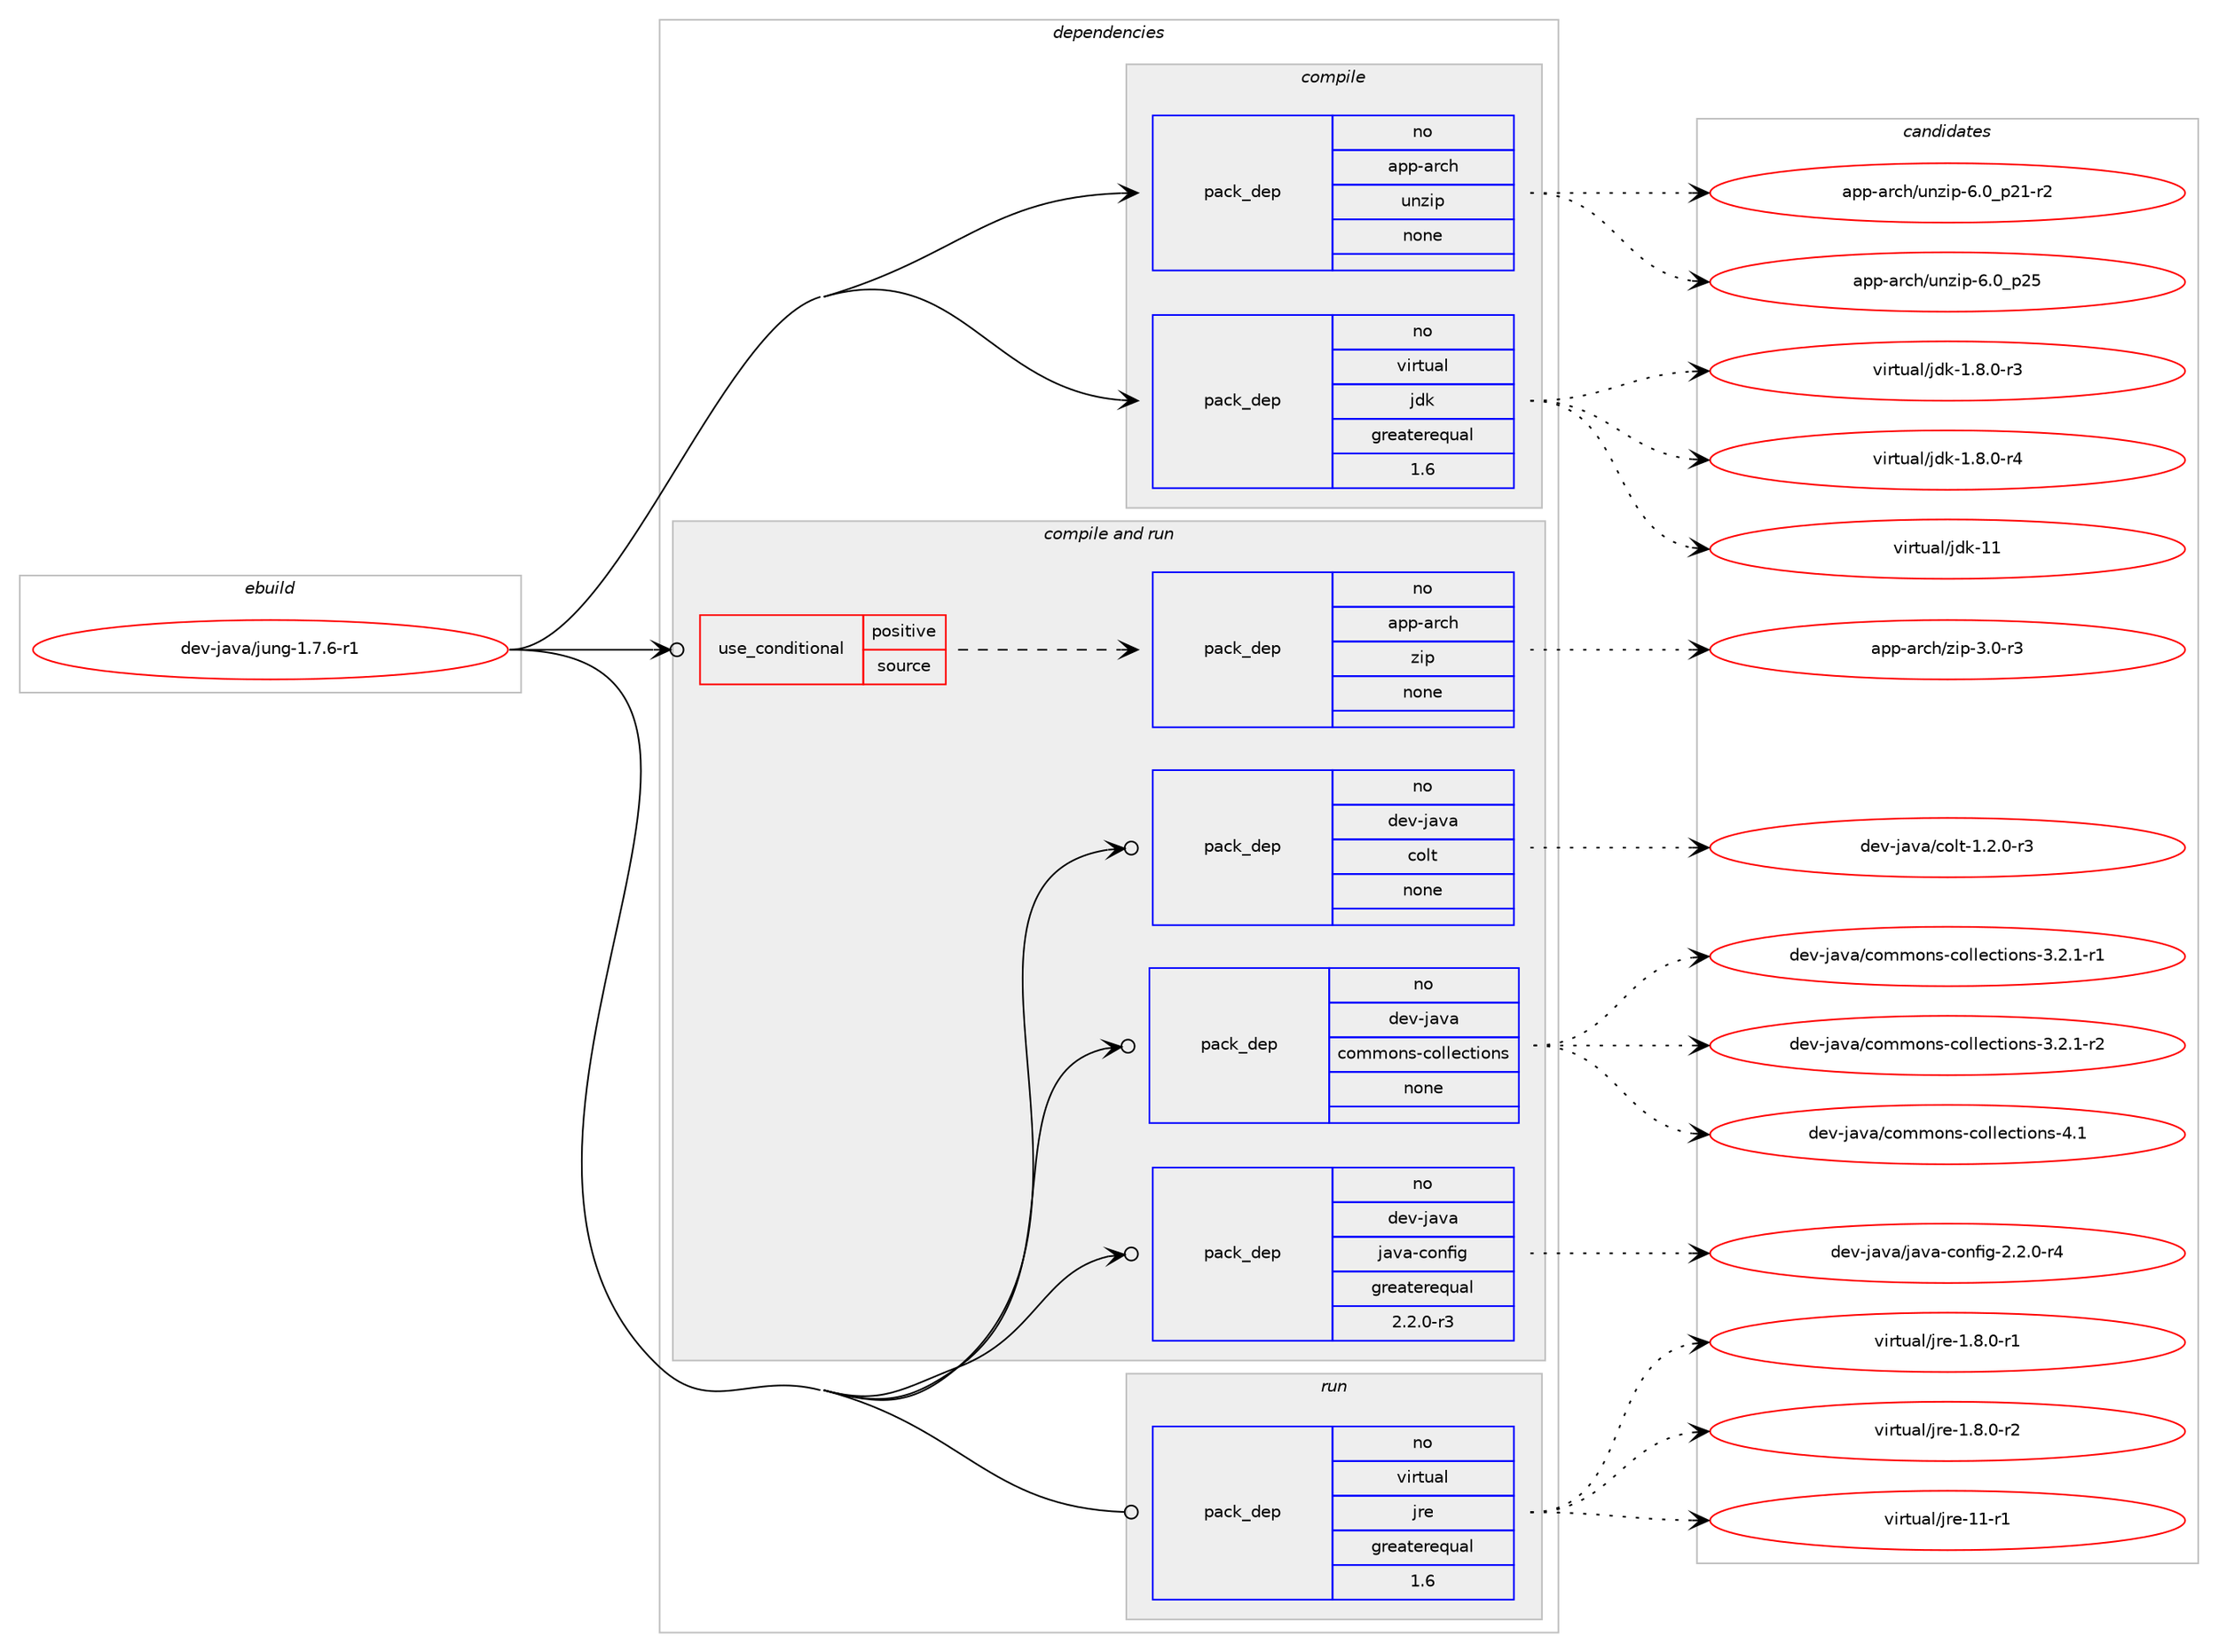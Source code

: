 digraph prolog {

# *************
# Graph options
# *************

newrank=true;
concentrate=true;
compound=true;
graph [rankdir=LR,fontname=Helvetica,fontsize=10,ranksep=1.5];#, ranksep=2.5, nodesep=0.2];
edge  [arrowhead=vee];
node  [fontname=Helvetica,fontsize=10];

# **********
# The ebuild
# **********

subgraph cluster_leftcol {
color=gray;
rank=same;
label=<<i>ebuild</i>>;
id [label="dev-java/jung-1.7.6-r1", color=red, width=4, href="../dev-java/jung-1.7.6-r1.svg"];
}

# ****************
# The dependencies
# ****************

subgraph cluster_midcol {
color=gray;
label=<<i>dependencies</i>>;
subgraph cluster_compile {
fillcolor="#eeeeee";
style=filled;
label=<<i>compile</i>>;
subgraph pack414325 {
dependency554659 [label=<<TABLE BORDER="0" CELLBORDER="1" CELLSPACING="0" CELLPADDING="4" WIDTH="220"><TR><TD ROWSPAN="6" CELLPADDING="30">pack_dep</TD></TR><TR><TD WIDTH="110">no</TD></TR><TR><TD>app-arch</TD></TR><TR><TD>unzip</TD></TR><TR><TD>none</TD></TR><TR><TD></TD></TR></TABLE>>, shape=none, color=blue];
}
id:e -> dependency554659:w [weight=20,style="solid",arrowhead="vee"];
subgraph pack414326 {
dependency554660 [label=<<TABLE BORDER="0" CELLBORDER="1" CELLSPACING="0" CELLPADDING="4" WIDTH="220"><TR><TD ROWSPAN="6" CELLPADDING="30">pack_dep</TD></TR><TR><TD WIDTH="110">no</TD></TR><TR><TD>virtual</TD></TR><TR><TD>jdk</TD></TR><TR><TD>greaterequal</TD></TR><TR><TD>1.6</TD></TR></TABLE>>, shape=none, color=blue];
}
id:e -> dependency554660:w [weight=20,style="solid",arrowhead="vee"];
}
subgraph cluster_compileandrun {
fillcolor="#eeeeee";
style=filled;
label=<<i>compile and run</i>>;
subgraph cond129155 {
dependency554661 [label=<<TABLE BORDER="0" CELLBORDER="1" CELLSPACING="0" CELLPADDING="4"><TR><TD ROWSPAN="3" CELLPADDING="10">use_conditional</TD></TR><TR><TD>positive</TD></TR><TR><TD>source</TD></TR></TABLE>>, shape=none, color=red];
subgraph pack414327 {
dependency554662 [label=<<TABLE BORDER="0" CELLBORDER="1" CELLSPACING="0" CELLPADDING="4" WIDTH="220"><TR><TD ROWSPAN="6" CELLPADDING="30">pack_dep</TD></TR><TR><TD WIDTH="110">no</TD></TR><TR><TD>app-arch</TD></TR><TR><TD>zip</TD></TR><TR><TD>none</TD></TR><TR><TD></TD></TR></TABLE>>, shape=none, color=blue];
}
dependency554661:e -> dependency554662:w [weight=20,style="dashed",arrowhead="vee"];
}
id:e -> dependency554661:w [weight=20,style="solid",arrowhead="odotvee"];
subgraph pack414328 {
dependency554663 [label=<<TABLE BORDER="0" CELLBORDER="1" CELLSPACING="0" CELLPADDING="4" WIDTH="220"><TR><TD ROWSPAN="6" CELLPADDING="30">pack_dep</TD></TR><TR><TD WIDTH="110">no</TD></TR><TR><TD>dev-java</TD></TR><TR><TD>colt</TD></TR><TR><TD>none</TD></TR><TR><TD></TD></TR></TABLE>>, shape=none, color=blue];
}
id:e -> dependency554663:w [weight=20,style="solid",arrowhead="odotvee"];
subgraph pack414329 {
dependency554664 [label=<<TABLE BORDER="0" CELLBORDER="1" CELLSPACING="0" CELLPADDING="4" WIDTH="220"><TR><TD ROWSPAN="6" CELLPADDING="30">pack_dep</TD></TR><TR><TD WIDTH="110">no</TD></TR><TR><TD>dev-java</TD></TR><TR><TD>commons-collections</TD></TR><TR><TD>none</TD></TR><TR><TD></TD></TR></TABLE>>, shape=none, color=blue];
}
id:e -> dependency554664:w [weight=20,style="solid",arrowhead="odotvee"];
subgraph pack414330 {
dependency554665 [label=<<TABLE BORDER="0" CELLBORDER="1" CELLSPACING="0" CELLPADDING="4" WIDTH="220"><TR><TD ROWSPAN="6" CELLPADDING="30">pack_dep</TD></TR><TR><TD WIDTH="110">no</TD></TR><TR><TD>dev-java</TD></TR><TR><TD>java-config</TD></TR><TR><TD>greaterequal</TD></TR><TR><TD>2.2.0-r3</TD></TR></TABLE>>, shape=none, color=blue];
}
id:e -> dependency554665:w [weight=20,style="solid",arrowhead="odotvee"];
}
subgraph cluster_run {
fillcolor="#eeeeee";
style=filled;
label=<<i>run</i>>;
subgraph pack414331 {
dependency554666 [label=<<TABLE BORDER="0" CELLBORDER="1" CELLSPACING="0" CELLPADDING="4" WIDTH="220"><TR><TD ROWSPAN="6" CELLPADDING="30">pack_dep</TD></TR><TR><TD WIDTH="110">no</TD></TR><TR><TD>virtual</TD></TR><TR><TD>jre</TD></TR><TR><TD>greaterequal</TD></TR><TR><TD>1.6</TD></TR></TABLE>>, shape=none, color=blue];
}
id:e -> dependency554666:w [weight=20,style="solid",arrowhead="odot"];
}
}

# **************
# The candidates
# **************

subgraph cluster_choices {
rank=same;
color=gray;
label=<<i>candidates</i>>;

subgraph choice414325 {
color=black;
nodesep=1;
choice9711211245971149910447117110122105112455446489511250494511450 [label="app-arch/unzip-6.0_p21-r2", color=red, width=4,href="../app-arch/unzip-6.0_p21-r2.svg"];
choice971121124597114991044711711012210511245544648951125053 [label="app-arch/unzip-6.0_p25", color=red, width=4,href="../app-arch/unzip-6.0_p25.svg"];
dependency554659:e -> choice9711211245971149910447117110122105112455446489511250494511450:w [style=dotted,weight="100"];
dependency554659:e -> choice971121124597114991044711711012210511245544648951125053:w [style=dotted,weight="100"];
}
subgraph choice414326 {
color=black;
nodesep=1;
choice11810511411611797108471061001074549465646484511451 [label="virtual/jdk-1.8.0-r3", color=red, width=4,href="../virtual/jdk-1.8.0-r3.svg"];
choice11810511411611797108471061001074549465646484511452 [label="virtual/jdk-1.8.0-r4", color=red, width=4,href="../virtual/jdk-1.8.0-r4.svg"];
choice1181051141161179710847106100107454949 [label="virtual/jdk-11", color=red, width=4,href="../virtual/jdk-11.svg"];
dependency554660:e -> choice11810511411611797108471061001074549465646484511451:w [style=dotted,weight="100"];
dependency554660:e -> choice11810511411611797108471061001074549465646484511452:w [style=dotted,weight="100"];
dependency554660:e -> choice1181051141161179710847106100107454949:w [style=dotted,weight="100"];
}
subgraph choice414327 {
color=black;
nodesep=1;
choice9711211245971149910447122105112455146484511451 [label="app-arch/zip-3.0-r3", color=red, width=4,href="../app-arch/zip-3.0-r3.svg"];
dependency554662:e -> choice9711211245971149910447122105112455146484511451:w [style=dotted,weight="100"];
}
subgraph choice414328 {
color=black;
nodesep=1;
choice10010111845106971189747991111081164549465046484511451 [label="dev-java/colt-1.2.0-r3", color=red, width=4,href="../dev-java/colt-1.2.0-r3.svg"];
dependency554663:e -> choice10010111845106971189747991111081164549465046484511451:w [style=dotted,weight="100"];
}
subgraph choice414329 {
color=black;
nodesep=1;
choice10010111845106971189747991111091091111101154599111108108101991161051111101154551465046494511449 [label="dev-java/commons-collections-3.2.1-r1", color=red, width=4,href="../dev-java/commons-collections-3.2.1-r1.svg"];
choice10010111845106971189747991111091091111101154599111108108101991161051111101154551465046494511450 [label="dev-java/commons-collections-3.2.1-r2", color=red, width=4,href="../dev-java/commons-collections-3.2.1-r2.svg"];
choice100101118451069711897479911110910911111011545991111081081019911610511111011545524649 [label="dev-java/commons-collections-4.1", color=red, width=4,href="../dev-java/commons-collections-4.1.svg"];
dependency554664:e -> choice10010111845106971189747991111091091111101154599111108108101991161051111101154551465046494511449:w [style=dotted,weight="100"];
dependency554664:e -> choice10010111845106971189747991111091091111101154599111108108101991161051111101154551465046494511450:w [style=dotted,weight="100"];
dependency554664:e -> choice100101118451069711897479911110910911111011545991111081081019911610511111011545524649:w [style=dotted,weight="100"];
}
subgraph choice414330 {
color=black;
nodesep=1;
choice10010111845106971189747106971189745991111101021051034550465046484511452 [label="dev-java/java-config-2.2.0-r4", color=red, width=4,href="../dev-java/java-config-2.2.0-r4.svg"];
dependency554665:e -> choice10010111845106971189747106971189745991111101021051034550465046484511452:w [style=dotted,weight="100"];
}
subgraph choice414331 {
color=black;
nodesep=1;
choice11810511411611797108471061141014549465646484511449 [label="virtual/jre-1.8.0-r1", color=red, width=4,href="../virtual/jre-1.8.0-r1.svg"];
choice11810511411611797108471061141014549465646484511450 [label="virtual/jre-1.8.0-r2", color=red, width=4,href="../virtual/jre-1.8.0-r2.svg"];
choice11810511411611797108471061141014549494511449 [label="virtual/jre-11-r1", color=red, width=4,href="../virtual/jre-11-r1.svg"];
dependency554666:e -> choice11810511411611797108471061141014549465646484511449:w [style=dotted,weight="100"];
dependency554666:e -> choice11810511411611797108471061141014549465646484511450:w [style=dotted,weight="100"];
dependency554666:e -> choice11810511411611797108471061141014549494511449:w [style=dotted,weight="100"];
}
}

}
